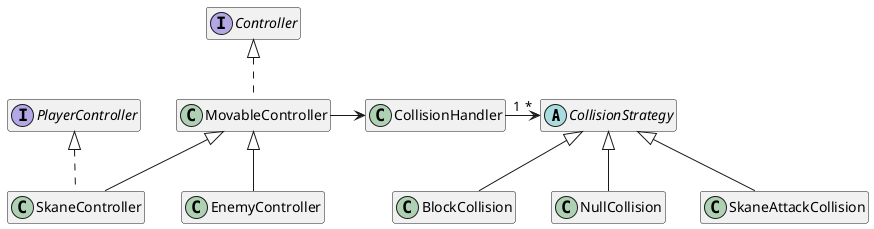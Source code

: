 @startuml

hide empty members
skinparam shadowing false
skinparam linetype polyline

abstract class CollisionStrategy {}
class BlockCollision {}
class NullCollision {}
class SkaneAttackCollision {}

interface Controller {}
interface PlayerController {}
class CollisionHandler {}
class EnemyController {}
class MovableController {}
class SkaneController {}

BlockCollision -up-^ CollisionStrategy
NullCollision -up-^ CollisionStrategy
SkaneAttackCollision -up-^ CollisionStrategy

MovableController .up.^ Controller
SkaneController .up.^ PlayerController
SkaneController -up-^ MovableController
EnemyController -up-^ MovableController

MovableController -right-> CollisionHandler
CollisionHandler "1" -right-> "*" CollisionStrategy

@enduml
